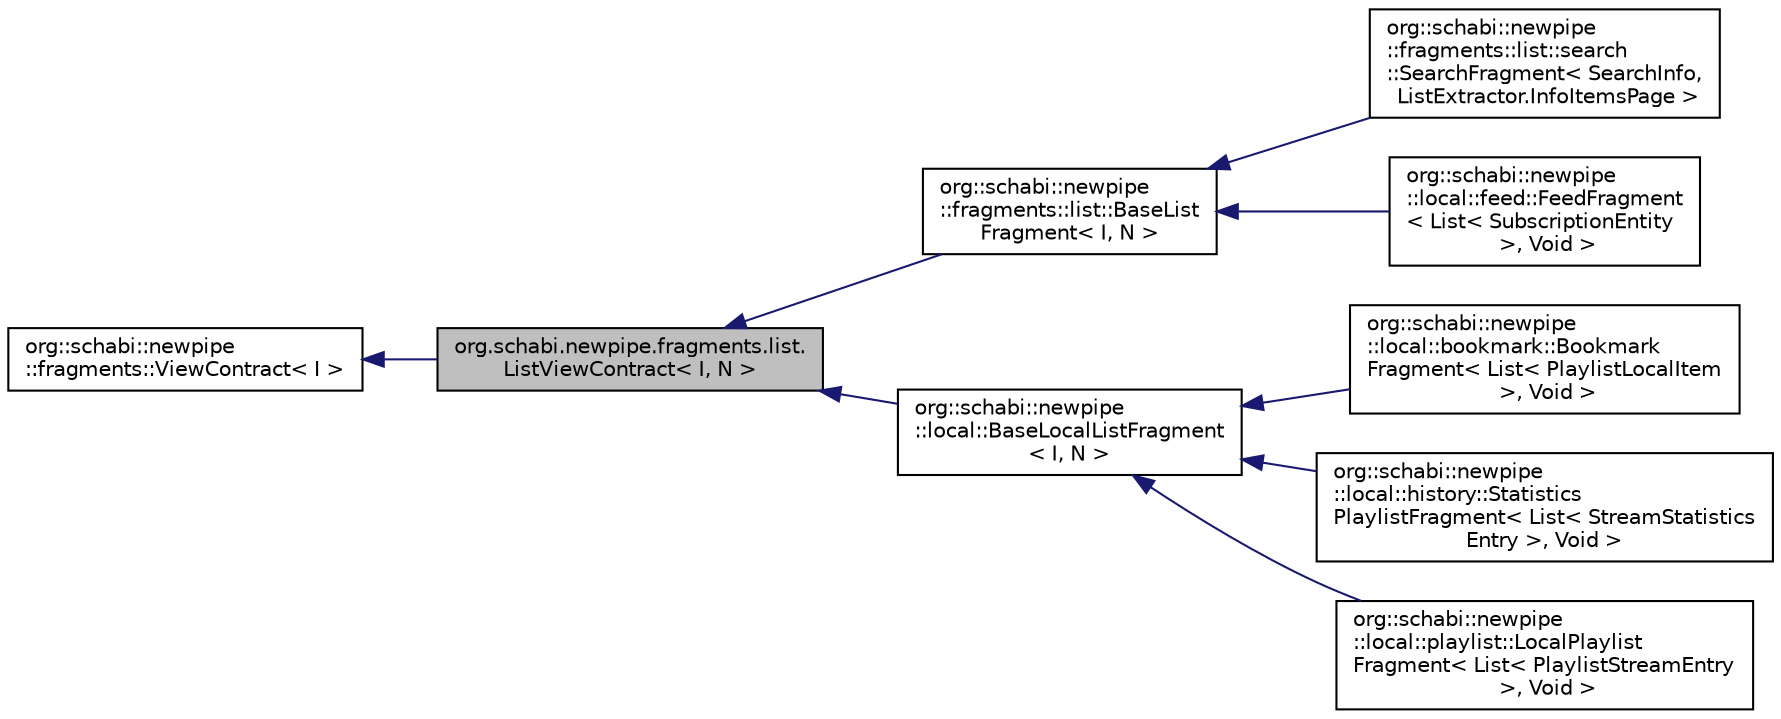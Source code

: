 digraph "org.schabi.newpipe.fragments.list.ListViewContract&lt; I, N &gt;"
{
 // LATEX_PDF_SIZE
  edge [fontname="Helvetica",fontsize="10",labelfontname="Helvetica",labelfontsize="10"];
  node [fontname="Helvetica",fontsize="10",shape=record];
  rankdir="LR";
  Node0 [label="org.schabi.newpipe.fragments.list.\lListViewContract\< I, N \>",height=0.2,width=0.4,color="black", fillcolor="grey75", style="filled", fontcolor="black",tooltip=" "];
  Node1 -> Node0 [dir="back",color="midnightblue",fontsize="10",style="solid",fontname="Helvetica"];
  Node1 [label="org::schabi::newpipe\l::fragments::ViewContract\< I \>",height=0.2,width=0.4,color="black", fillcolor="white", style="filled",URL="$interfaceorg_1_1schabi_1_1newpipe_1_1fragments_1_1_view_contract.html",tooltip=" "];
  Node0 -> Node2 [dir="back",color="midnightblue",fontsize="10",style="solid",fontname="Helvetica"];
  Node2 [label="org::schabi::newpipe\l::fragments::list::BaseList\lFragment\< I, N \>",height=0.2,width=0.4,color="black", fillcolor="white", style="filled",URL="$classorg_1_1schabi_1_1newpipe_1_1fragments_1_1list_1_1_base_list_fragment.html",tooltip=" "];
  Node2 -> Node3 [dir="back",color="midnightblue",fontsize="10",style="solid",fontname="Helvetica"];
  Node3 [label="org::schabi::newpipe\l::fragments::list::search\l::SearchFragment\< SearchInfo,\l ListExtractor.InfoItemsPage \>",height=0.2,width=0.4,color="black", fillcolor="white", style="filled",URL="$classorg_1_1schabi_1_1newpipe_1_1fragments_1_1list_1_1search_1_1_search_fragment.html",tooltip=" "];
  Node2 -> Node4 [dir="back",color="midnightblue",fontsize="10",style="solid",fontname="Helvetica"];
  Node4 [label="org::schabi::newpipe\l::local::feed::FeedFragment\l\< List\< SubscriptionEntity\l \>, Void \>",height=0.2,width=0.4,color="black", fillcolor="white", style="filled",URL="$classorg_1_1schabi_1_1newpipe_1_1local_1_1feed_1_1_feed_fragment.html",tooltip=" "];
  Node0 -> Node5 [dir="back",color="midnightblue",fontsize="10",style="solid",fontname="Helvetica"];
  Node5 [label="org::schabi::newpipe\l::local::BaseLocalListFragment\l\< I, N \>",height=0.2,width=0.4,color="black", fillcolor="white", style="filled",URL="$classorg_1_1schabi_1_1newpipe_1_1local_1_1_base_local_list_fragment.html",tooltip=" "];
  Node5 -> Node6 [dir="back",color="midnightblue",fontsize="10",style="solid",fontname="Helvetica"];
  Node6 [label="org::schabi::newpipe\l::local::bookmark::Bookmark\lFragment\< List\< PlaylistLocalItem\l \>, Void \>",height=0.2,width=0.4,color="black", fillcolor="white", style="filled",URL="$classorg_1_1schabi_1_1newpipe_1_1local_1_1bookmark_1_1_bookmark_fragment.html",tooltip=" "];
  Node5 -> Node7 [dir="back",color="midnightblue",fontsize="10",style="solid",fontname="Helvetica"];
  Node7 [label="org::schabi::newpipe\l::local::history::Statistics\lPlaylistFragment\< List\< StreamStatistics\lEntry \>, Void \>",height=0.2,width=0.4,color="black", fillcolor="white", style="filled",URL="$classorg_1_1schabi_1_1newpipe_1_1local_1_1history_1_1_statistics_playlist_fragment.html",tooltip=" "];
  Node5 -> Node8 [dir="back",color="midnightblue",fontsize="10",style="solid",fontname="Helvetica"];
  Node8 [label="org::schabi::newpipe\l::local::playlist::LocalPlaylist\lFragment\< List\< PlaylistStreamEntry\l \>, Void \>",height=0.2,width=0.4,color="black", fillcolor="white", style="filled",URL="$classorg_1_1schabi_1_1newpipe_1_1local_1_1playlist_1_1_local_playlist_fragment.html",tooltip=" "];
}
